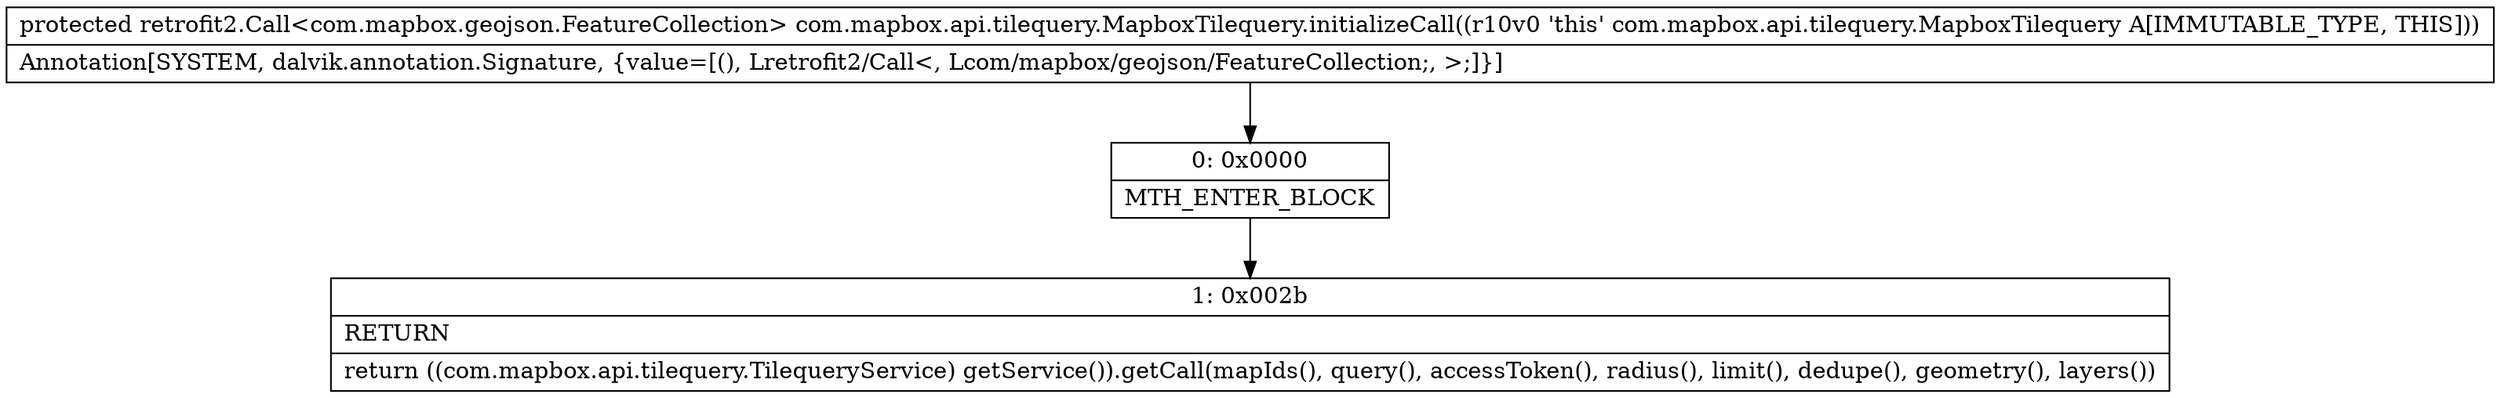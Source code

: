 digraph "CFG forcom.mapbox.api.tilequery.MapboxTilequery.initializeCall()Lretrofit2\/Call;" {
Node_0 [shape=record,label="{0\:\ 0x0000|MTH_ENTER_BLOCK\l}"];
Node_1 [shape=record,label="{1\:\ 0x002b|RETURN\l|return ((com.mapbox.api.tilequery.TilequeryService) getService()).getCall(mapIds(), query(), accessToken(), radius(), limit(), dedupe(), geometry(), layers())\l}"];
MethodNode[shape=record,label="{protected retrofit2.Call\<com.mapbox.geojson.FeatureCollection\> com.mapbox.api.tilequery.MapboxTilequery.initializeCall((r10v0 'this' com.mapbox.api.tilequery.MapboxTilequery A[IMMUTABLE_TYPE, THIS]))  | Annotation[SYSTEM, dalvik.annotation.Signature, \{value=[(), Lretrofit2\/Call\<, Lcom\/mapbox\/geojson\/FeatureCollection;, \>;]\}]\l}"];
MethodNode -> Node_0;
Node_0 -> Node_1;
}

